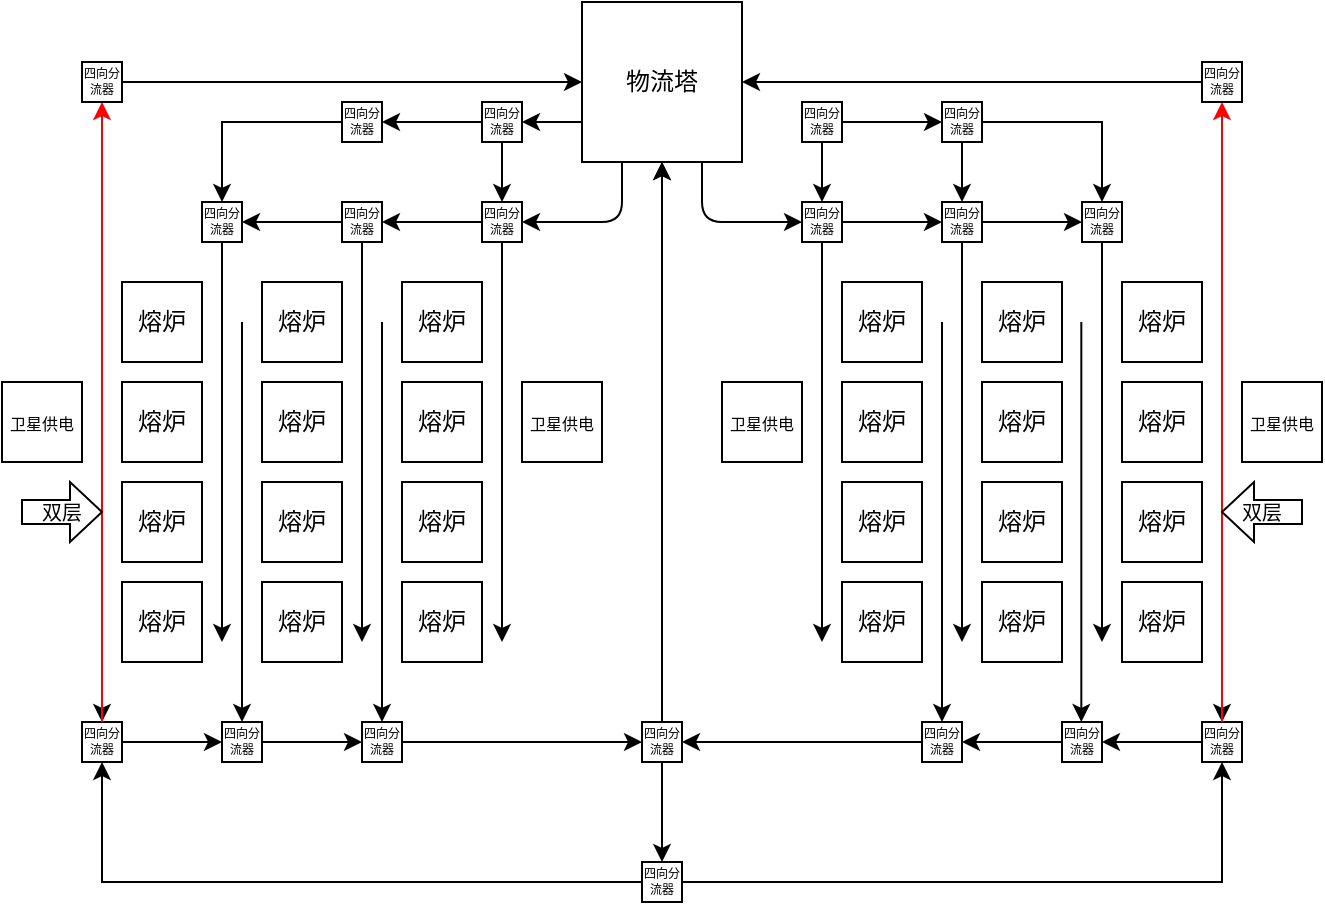 <mxfile version="14.8.4" type="github">
  <diagram id="kgpKYQtTHZ0yAKxKKP6v" name="Page-1">
    <mxGraphModel dx="981" dy="526" grid="1" gridSize="10" guides="1" tooltips="1" connect="1" arrows="1" fold="1" page="1" pageScale="1" pageWidth="850" pageHeight="1100" background="none" math="0" shadow="0">
      <root>
        <mxCell id="0" />
        <mxCell id="1" parent="0" />
        <mxCell id="gTvFCDJHloZVV6W1U-Y1-1" value="物流塔" style="whiteSpace=wrap;html=1;aspect=fixed;" vertex="1" parent="1">
          <mxGeometry x="360" y="240" width="80" height="80" as="geometry" />
        </mxCell>
        <mxCell id="gTvFCDJHloZVV6W1U-Y1-3" value="" style="endArrow=classic;html=1;exitX=0.25;exitY=1;exitDx=0;exitDy=0;" edge="1" parent="1" source="gTvFCDJHloZVV6W1U-Y1-1">
          <mxGeometry width="50" height="50" relative="1" as="geometry">
            <mxPoint x="450" y="440" as="sourcePoint" />
            <mxPoint x="330" y="350.0" as="targetPoint" />
            <Array as="points">
              <mxPoint x="380" y="350" />
            </Array>
          </mxGeometry>
        </mxCell>
        <mxCell id="gTvFCDJHloZVV6W1U-Y1-5" value="" style="endArrow=classic;html=1;exitX=0;exitY=0.75;exitDx=0;exitDy=0;" edge="1" parent="1" source="gTvFCDJHloZVV6W1U-Y1-1">
          <mxGeometry width="50" height="50" relative="1" as="geometry">
            <mxPoint x="440" y="390" as="sourcePoint" />
            <mxPoint x="330" y="300" as="targetPoint" />
          </mxGeometry>
        </mxCell>
        <mxCell id="gTvFCDJHloZVV6W1U-Y1-7" value="" style="endArrow=classic;html=1;entryX=0.5;entryY=0;entryDx=0;entryDy=0;exitX=0.5;exitY=1;exitDx=0;exitDy=0;" edge="1" parent="1">
          <mxGeometry width="50" height="50" relative="1" as="geometry">
            <mxPoint x="320" y="310.0" as="sourcePoint" />
            <mxPoint x="320" y="340.0" as="targetPoint" />
          </mxGeometry>
        </mxCell>
        <mxCell id="gTvFCDJHloZVV6W1U-Y1-26" style="edgeStyle=orthogonalEdgeStyle;rounded=0;orthogonalLoop=1;jettySize=auto;html=1;" edge="1" parent="1" source="gTvFCDJHloZVV6W1U-Y1-14">
          <mxGeometry relative="1" as="geometry">
            <mxPoint x="250" y="560" as="targetPoint" />
          </mxGeometry>
        </mxCell>
        <mxCell id="gTvFCDJHloZVV6W1U-Y1-69" style="edgeStyle=orthogonalEdgeStyle;rounded=0;orthogonalLoop=1;jettySize=auto;html=1;entryX=1;entryY=0.5;entryDx=0;entryDy=0;" edge="1" parent="1" source="gTvFCDJHloZVV6W1U-Y1-14" target="gTvFCDJHloZVV6W1U-Y1-53">
          <mxGeometry relative="1" as="geometry" />
        </mxCell>
        <mxCell id="gTvFCDJHloZVV6W1U-Y1-14" value="&lt;font style=&quot;font-size: 6px&quot;&gt;四向分流器&lt;/font&gt;" style="whiteSpace=wrap;html=1;aspect=fixed;fontSize=4;" vertex="1" parent="1">
          <mxGeometry x="240" y="340" width="20" height="20" as="geometry" />
        </mxCell>
        <mxCell id="gTvFCDJHloZVV6W1U-Y1-21" value="熔炉" style="whiteSpace=wrap;html=1;aspect=fixed;" vertex="1" parent="1">
          <mxGeometry x="270" y="380" width="40" height="40" as="geometry" />
        </mxCell>
        <mxCell id="gTvFCDJHloZVV6W1U-Y1-22" value="" style="endArrow=classic;html=1;" edge="1" parent="1">
          <mxGeometry width="50" height="50" relative="1" as="geometry">
            <mxPoint x="260" y="400" as="sourcePoint" />
            <mxPoint x="260" y="600" as="targetPoint" />
          </mxGeometry>
        </mxCell>
        <mxCell id="gTvFCDJHloZVV6W1U-Y1-27" value="&lt;span&gt;熔炉&lt;/span&gt;" style="whiteSpace=wrap;html=1;aspect=fixed;" vertex="1" parent="1">
          <mxGeometry x="200" y="380" width="40" height="40" as="geometry" />
        </mxCell>
        <mxCell id="gTvFCDJHloZVV6W1U-Y1-28" value="" style="endArrow=classic;html=1;" edge="1" parent="1">
          <mxGeometry width="50" height="50" relative="1" as="geometry">
            <mxPoint x="190" y="400.0" as="sourcePoint" />
            <mxPoint x="190" y="600" as="targetPoint" />
          </mxGeometry>
        </mxCell>
        <mxCell id="gTvFCDJHloZVV6W1U-Y1-33" style="edgeStyle=orthogonalEdgeStyle;rounded=0;orthogonalLoop=1;jettySize=auto;html=1;entryX=1;entryY=0.5;entryDx=0;entryDy=0;" edge="1" parent="1" source="gTvFCDJHloZVV6W1U-Y1-29" target="gTvFCDJHloZVV6W1U-Y1-14">
          <mxGeometry relative="1" as="geometry" />
        </mxCell>
        <mxCell id="gTvFCDJHloZVV6W1U-Y1-34" style="edgeStyle=orthogonalEdgeStyle;rounded=0;orthogonalLoop=1;jettySize=auto;html=1;" edge="1" parent="1" source="gTvFCDJHloZVV6W1U-Y1-29">
          <mxGeometry relative="1" as="geometry">
            <mxPoint x="320" y="560" as="targetPoint" />
          </mxGeometry>
        </mxCell>
        <mxCell id="gTvFCDJHloZVV6W1U-Y1-29" value="&lt;font style=&quot;font-size: 6px&quot;&gt;四向分流器&lt;/font&gt;" style="whiteSpace=wrap;html=1;aspect=fixed;fontSize=4;" vertex="1" parent="1">
          <mxGeometry x="310" y="340" width="20" height="20" as="geometry" />
        </mxCell>
        <mxCell id="gTvFCDJHloZVV6W1U-Y1-70" style="edgeStyle=orthogonalEdgeStyle;rounded=0;orthogonalLoop=1;jettySize=auto;html=1;entryX=0.5;entryY=0;entryDx=0;entryDy=0;" edge="1" parent="1" source="gTvFCDJHloZVV6W1U-Y1-30" target="gTvFCDJHloZVV6W1U-Y1-53">
          <mxGeometry relative="1" as="geometry">
            <mxPoint x="190" y="300" as="targetPoint" />
            <Array as="points">
              <mxPoint x="180" y="300" />
            </Array>
          </mxGeometry>
        </mxCell>
        <mxCell id="gTvFCDJHloZVV6W1U-Y1-30" value="&lt;font style=&quot;font-size: 6px&quot;&gt;四向分流器&lt;/font&gt;" style="whiteSpace=wrap;html=1;aspect=fixed;fontSize=4;" vertex="1" parent="1">
          <mxGeometry x="240" y="290" width="20" height="20" as="geometry" />
        </mxCell>
        <mxCell id="gTvFCDJHloZVV6W1U-Y1-32" style="edgeStyle=orthogonalEdgeStyle;rounded=0;orthogonalLoop=1;jettySize=auto;html=1;" edge="1" parent="1" source="gTvFCDJHloZVV6W1U-Y1-31" target="gTvFCDJHloZVV6W1U-Y1-30">
          <mxGeometry relative="1" as="geometry" />
        </mxCell>
        <mxCell id="gTvFCDJHloZVV6W1U-Y1-31" value="&lt;font style=&quot;font-size: 6px&quot;&gt;四向分流器&lt;/font&gt;" style="whiteSpace=wrap;html=1;aspect=fixed;fontSize=4;" vertex="1" parent="1">
          <mxGeometry x="310" y="290" width="20" height="20" as="geometry" />
        </mxCell>
        <mxCell id="gTvFCDJHloZVV6W1U-Y1-35" value="&lt;span&gt;熔炉&lt;/span&gt;" style="whiteSpace=wrap;html=1;aspect=fixed;" vertex="1" parent="1">
          <mxGeometry x="200" y="430" width="40" height="40" as="geometry" />
        </mxCell>
        <mxCell id="gTvFCDJHloZVV6W1U-Y1-36" value="&lt;span&gt;熔炉&lt;/span&gt;" style="whiteSpace=wrap;html=1;aspect=fixed;" vertex="1" parent="1">
          <mxGeometry x="200" y="480" width="40" height="40" as="geometry" />
        </mxCell>
        <mxCell id="gTvFCDJHloZVV6W1U-Y1-38" value="&lt;span&gt;熔炉&lt;/span&gt;" style="whiteSpace=wrap;html=1;aspect=fixed;" vertex="1" parent="1">
          <mxGeometry x="270" y="430" width="40" height="40" as="geometry" />
        </mxCell>
        <mxCell id="gTvFCDJHloZVV6W1U-Y1-39" value="&lt;span&gt;熔炉&lt;/span&gt;" style="whiteSpace=wrap;html=1;aspect=fixed;" vertex="1" parent="1">
          <mxGeometry x="270" y="480" width="40" height="40" as="geometry" />
        </mxCell>
        <mxCell id="gTvFCDJHloZVV6W1U-Y1-41" value="&lt;font style=&quot;font-size: 8px&quot;&gt;卫星供电&lt;/font&gt;" style="whiteSpace=wrap;html=1;aspect=fixed;" vertex="1" parent="1">
          <mxGeometry x="330" y="430" width="40" height="40" as="geometry" />
        </mxCell>
        <mxCell id="gTvFCDJHloZVV6W1U-Y1-46" style="edgeStyle=orthogonalEdgeStyle;rounded=0;orthogonalLoop=1;jettySize=auto;html=1;entryX=0;entryY=0.5;entryDx=0;entryDy=0;" edge="1" parent="1" source="gTvFCDJHloZVV6W1U-Y1-43" target="gTvFCDJHloZVV6W1U-Y1-47">
          <mxGeometry relative="1" as="geometry">
            <mxPoint x="360" y="610" as="targetPoint" />
          </mxGeometry>
        </mxCell>
        <mxCell id="gTvFCDJHloZVV6W1U-Y1-43" value="&lt;font style=&quot;font-size: 6px&quot;&gt;四向分流器&lt;/font&gt;" style="whiteSpace=wrap;html=1;aspect=fixed;fontSize=4;" vertex="1" parent="1">
          <mxGeometry x="250" y="600" width="20" height="20" as="geometry" />
        </mxCell>
        <mxCell id="gTvFCDJHloZVV6W1U-Y1-45" style="edgeStyle=orthogonalEdgeStyle;rounded=0;orthogonalLoop=1;jettySize=auto;html=1;entryX=0;entryY=0.5;entryDx=0;entryDy=0;" edge="1" parent="1" source="gTvFCDJHloZVV6W1U-Y1-44" target="gTvFCDJHloZVV6W1U-Y1-43">
          <mxGeometry relative="1" as="geometry" />
        </mxCell>
        <mxCell id="gTvFCDJHloZVV6W1U-Y1-44" value="&lt;font style=&quot;font-size: 6px&quot;&gt;四向分流器&lt;/font&gt;" style="whiteSpace=wrap;html=1;aspect=fixed;fontSize=4;" vertex="1" parent="1">
          <mxGeometry x="180" y="600" width="20" height="20" as="geometry" />
        </mxCell>
        <mxCell id="gTvFCDJHloZVV6W1U-Y1-48" style="edgeStyle=orthogonalEdgeStyle;rounded=0;orthogonalLoop=1;jettySize=auto;html=1;entryX=0.5;entryY=1;entryDx=0;entryDy=0;" edge="1" parent="1" source="gTvFCDJHloZVV6W1U-Y1-47" target="gTvFCDJHloZVV6W1U-Y1-1">
          <mxGeometry relative="1" as="geometry" />
        </mxCell>
        <mxCell id="gTvFCDJHloZVV6W1U-Y1-73" style="edgeStyle=orthogonalEdgeStyle;rounded=0;orthogonalLoop=1;jettySize=auto;html=1;entryX=0.5;entryY=0;entryDx=0;entryDy=0;" edge="1" parent="1" source="gTvFCDJHloZVV6W1U-Y1-47" target="gTvFCDJHloZVV6W1U-Y1-65">
          <mxGeometry relative="1" as="geometry" />
        </mxCell>
        <mxCell id="gTvFCDJHloZVV6W1U-Y1-47" value="&lt;font style=&quot;font-size: 6px&quot;&gt;四向分流器&lt;/font&gt;" style="whiteSpace=wrap;html=1;aspect=fixed;fontSize=4;" vertex="1" parent="1">
          <mxGeometry x="390" y="600" width="20" height="20" as="geometry" />
        </mxCell>
        <mxCell id="gTvFCDJHloZVV6W1U-Y1-49" value="" style="endArrow=classic;html=1;entryX=0.5;entryY=1;entryDx=0;entryDy=0;" edge="1" parent="1">
          <mxGeometry width="50" height="50" relative="1" as="geometry">
            <mxPoint x="400" y="480.0" as="sourcePoint" />
            <mxPoint x="400" y="320.0" as="targetPoint" />
            <Array as="points" />
          </mxGeometry>
        </mxCell>
        <mxCell id="gTvFCDJHloZVV6W1U-Y1-50" value="&lt;span&gt;熔炉&lt;/span&gt;" style="whiteSpace=wrap;html=1;aspect=fixed;" vertex="1" parent="1">
          <mxGeometry x="200" y="530" width="40" height="40" as="geometry" />
        </mxCell>
        <mxCell id="gTvFCDJHloZVV6W1U-Y1-51" value="&lt;span&gt;熔炉&lt;/span&gt;" style="whiteSpace=wrap;html=1;aspect=fixed;" vertex="1" parent="1">
          <mxGeometry x="270" y="530" width="40" height="40" as="geometry" />
        </mxCell>
        <mxCell id="gTvFCDJHloZVV6W1U-Y1-55" style="edgeStyle=orthogonalEdgeStyle;rounded=0;orthogonalLoop=1;jettySize=auto;html=1;" edge="1" parent="1" source="gTvFCDJHloZVV6W1U-Y1-53">
          <mxGeometry relative="1" as="geometry">
            <mxPoint x="180" y="560" as="targetPoint" />
          </mxGeometry>
        </mxCell>
        <mxCell id="gTvFCDJHloZVV6W1U-Y1-53" value="&lt;font style=&quot;font-size: 6px&quot;&gt;四向分流器&lt;/font&gt;" style="whiteSpace=wrap;html=1;aspect=fixed;fontSize=4;" vertex="1" parent="1">
          <mxGeometry x="170" y="340" width="20" height="20" as="geometry" />
        </mxCell>
        <mxCell id="gTvFCDJHloZVV6W1U-Y1-56" value="&lt;span&gt;熔炉&lt;/span&gt;" style="whiteSpace=wrap;html=1;aspect=fixed;" vertex="1" parent="1">
          <mxGeometry x="130" y="380" width="40" height="40" as="geometry" />
        </mxCell>
        <mxCell id="gTvFCDJHloZVV6W1U-Y1-57" value="&lt;span&gt;熔炉&lt;/span&gt;" style="whiteSpace=wrap;html=1;aspect=fixed;" vertex="1" parent="1">
          <mxGeometry x="130" y="430" width="40" height="40" as="geometry" />
        </mxCell>
        <mxCell id="gTvFCDJHloZVV6W1U-Y1-58" value="&lt;span&gt;熔炉&lt;/span&gt;" style="whiteSpace=wrap;html=1;aspect=fixed;" vertex="1" parent="1">
          <mxGeometry x="130" y="480" width="40" height="40" as="geometry" />
        </mxCell>
        <mxCell id="gTvFCDJHloZVV6W1U-Y1-59" value="&lt;span&gt;熔炉&lt;/span&gt;" style="whiteSpace=wrap;html=1;aspect=fixed;" vertex="1" parent="1">
          <mxGeometry x="130" y="530" width="40" height="40" as="geometry" />
        </mxCell>
        <mxCell id="gTvFCDJHloZVV6W1U-Y1-60" value="" style="endArrow=classic;html=1;" edge="1" parent="1">
          <mxGeometry width="50" height="50" relative="1" as="geometry">
            <mxPoint x="120" y="400" as="sourcePoint" />
            <mxPoint x="120" y="600" as="targetPoint" />
          </mxGeometry>
        </mxCell>
        <mxCell id="gTvFCDJHloZVV6W1U-Y1-63" style="edgeStyle=orthogonalEdgeStyle;rounded=0;orthogonalLoop=1;jettySize=auto;html=1;entryX=0;entryY=0.5;entryDx=0;entryDy=0;" edge="1" parent="1" source="gTvFCDJHloZVV6W1U-Y1-61" target="gTvFCDJHloZVV6W1U-Y1-44">
          <mxGeometry relative="1" as="geometry" />
        </mxCell>
        <mxCell id="gTvFCDJHloZVV6W1U-Y1-61" value="&lt;font style=&quot;font-size: 6px&quot;&gt;四向分流器&lt;/font&gt;" style="whiteSpace=wrap;html=1;aspect=fixed;fontSize=4;" vertex="1" parent="1">
          <mxGeometry x="110" y="600" width="20" height="20" as="geometry" />
        </mxCell>
        <mxCell id="gTvFCDJHloZVV6W1U-Y1-66" style="edgeStyle=orthogonalEdgeStyle;rounded=0;orthogonalLoop=1;jettySize=auto;html=1;entryX=0.5;entryY=1;entryDx=0;entryDy=0;" edge="1" parent="1" source="gTvFCDJHloZVV6W1U-Y1-65" target="gTvFCDJHloZVV6W1U-Y1-61">
          <mxGeometry relative="1" as="geometry">
            <mxPoint x="120" y="650" as="targetPoint" />
          </mxGeometry>
        </mxCell>
        <mxCell id="gTvFCDJHloZVV6W1U-Y1-158" style="edgeStyle=orthogonalEdgeStyle;rounded=0;orthogonalLoop=1;jettySize=auto;html=1;strokeColor=#000000;entryX=0.5;entryY=1;entryDx=0;entryDy=0;" edge="1" parent="1" source="gTvFCDJHloZVV6W1U-Y1-65" target="gTvFCDJHloZVV6W1U-Y1-147">
          <mxGeometry relative="1" as="geometry">
            <mxPoint x="720" y="680" as="targetPoint" />
            <Array as="points">
              <mxPoint x="680" y="680" />
            </Array>
          </mxGeometry>
        </mxCell>
        <mxCell id="gTvFCDJHloZVV6W1U-Y1-65" value="&lt;font style=&quot;font-size: 6px&quot;&gt;四向分流器&lt;/font&gt;" style="whiteSpace=wrap;html=1;aspect=fixed;fontSize=4;" vertex="1" parent="1">
          <mxGeometry x="390" y="670" width="20" height="20" as="geometry" />
        </mxCell>
        <mxCell id="gTvFCDJHloZVV6W1U-Y1-67" value="" style="endArrow=classic;html=1;entryX=0.5;entryY=1;entryDx=0;entryDy=0;strokeColor=#FF0000;" edge="1" parent="1" target="gTvFCDJHloZVV6W1U-Y1-72">
          <mxGeometry width="50" height="50" relative="1" as="geometry">
            <mxPoint x="120" y="600" as="sourcePoint" />
            <mxPoint x="120" y="400" as="targetPoint" />
          </mxGeometry>
        </mxCell>
        <mxCell id="gTvFCDJHloZVV6W1U-Y1-68" value="&lt;font style=&quot;font-size: 10px&quot;&gt;双层&lt;/font&gt;" style="shape=singleArrow;whiteSpace=wrap;html=1;arrowWidth=0.4;arrowSize=0.4;" vertex="1" parent="1">
          <mxGeometry x="80" y="480" width="40" height="30" as="geometry" />
        </mxCell>
        <mxCell id="gTvFCDJHloZVV6W1U-Y1-75" style="edgeStyle=orthogonalEdgeStyle;rounded=0;orthogonalLoop=1;jettySize=auto;html=1;entryX=0;entryY=0.5;entryDx=0;entryDy=0;" edge="1" parent="1" source="gTvFCDJHloZVV6W1U-Y1-72" target="gTvFCDJHloZVV6W1U-Y1-1">
          <mxGeometry relative="1" as="geometry" />
        </mxCell>
        <mxCell id="gTvFCDJHloZVV6W1U-Y1-72" value="&lt;font style=&quot;font-size: 6px&quot;&gt;四向分流器&lt;/font&gt;" style="whiteSpace=wrap;html=1;aspect=fixed;fontSize=4;" vertex="1" parent="1">
          <mxGeometry x="110" y="270" width="20" height="20" as="geometry" />
        </mxCell>
        <mxCell id="gTvFCDJHloZVV6W1U-Y1-74" value="&lt;font style=&quot;font-size: 8px&quot;&gt;卫星供电&lt;/font&gt;" style="whiteSpace=wrap;html=1;aspect=fixed;" vertex="1" parent="1">
          <mxGeometry x="70" y="430" width="40" height="40" as="geometry" />
        </mxCell>
        <mxCell id="gTvFCDJHloZVV6W1U-Y1-165" style="edgeStyle=orthogonalEdgeStyle;rounded=0;orthogonalLoop=1;jettySize=auto;html=1;entryX=0;entryY=0.5;entryDx=0;entryDy=0;strokeColor=#000000;" edge="1" parent="1" source="gTvFCDJHloZVV6W1U-Y1-125" target="gTvFCDJHloZVV6W1U-Y1-127">
          <mxGeometry relative="1" as="geometry" />
        </mxCell>
        <mxCell id="gTvFCDJHloZVV6W1U-Y1-167" style="edgeStyle=orthogonalEdgeStyle;rounded=0;orthogonalLoop=1;jettySize=auto;html=1;strokeColor=#000000;" edge="1" parent="1" source="gTvFCDJHloZVV6W1U-Y1-125" target="gTvFCDJHloZVV6W1U-Y1-126">
          <mxGeometry relative="1" as="geometry" />
        </mxCell>
        <mxCell id="gTvFCDJHloZVV6W1U-Y1-125" value="&lt;font style=&quot;font-size: 6px&quot;&gt;四向分流器&lt;/font&gt;" style="whiteSpace=wrap;html=1;aspect=fixed;fontSize=4;" vertex="1" parent="1">
          <mxGeometry x="470" y="290" width="20" height="20" as="geometry" />
        </mxCell>
        <mxCell id="gTvFCDJHloZVV6W1U-Y1-132" style="edgeStyle=orthogonalEdgeStyle;rounded=0;orthogonalLoop=1;jettySize=auto;html=1;strokeColor=#000000;" edge="1" parent="1" source="gTvFCDJHloZVV6W1U-Y1-126">
          <mxGeometry relative="1" as="geometry">
            <mxPoint x="480" y="560" as="targetPoint" />
          </mxGeometry>
        </mxCell>
        <mxCell id="gTvFCDJHloZVV6W1U-Y1-168" style="edgeStyle=orthogonalEdgeStyle;rounded=0;orthogonalLoop=1;jettySize=auto;html=1;strokeColor=#000000;" edge="1" parent="1" source="gTvFCDJHloZVV6W1U-Y1-126" target="gTvFCDJHloZVV6W1U-Y1-128">
          <mxGeometry relative="1" as="geometry" />
        </mxCell>
        <mxCell id="gTvFCDJHloZVV6W1U-Y1-126" value="&lt;font style=&quot;font-size: 6px&quot;&gt;四向分流器&lt;/font&gt;" style="whiteSpace=wrap;html=1;aspect=fixed;fontSize=4;" vertex="1" parent="1">
          <mxGeometry x="470" y="340" width="20" height="20" as="geometry" />
        </mxCell>
        <mxCell id="gTvFCDJHloZVV6W1U-Y1-166" style="edgeStyle=orthogonalEdgeStyle;rounded=0;orthogonalLoop=1;jettySize=auto;html=1;entryX=0.5;entryY=0;entryDx=0;entryDy=0;strokeColor=#000000;" edge="1" parent="1" source="gTvFCDJHloZVV6W1U-Y1-127" target="gTvFCDJHloZVV6W1U-Y1-128">
          <mxGeometry relative="1" as="geometry" />
        </mxCell>
        <mxCell id="gTvFCDJHloZVV6W1U-Y1-170" style="edgeStyle=orthogonalEdgeStyle;rounded=0;orthogonalLoop=1;jettySize=auto;html=1;entryX=0.5;entryY=0;entryDx=0;entryDy=0;strokeColor=#000000;" edge="1" parent="1" source="gTvFCDJHloZVV6W1U-Y1-127" target="gTvFCDJHloZVV6W1U-Y1-130">
          <mxGeometry relative="1" as="geometry" />
        </mxCell>
        <mxCell id="gTvFCDJHloZVV6W1U-Y1-127" value="&lt;font style=&quot;font-size: 6px&quot;&gt;四向分流器&lt;/font&gt;" style="whiteSpace=wrap;html=1;aspect=fixed;fontSize=4;" vertex="1" parent="1">
          <mxGeometry x="540" y="290" width="20" height="20" as="geometry" />
        </mxCell>
        <mxCell id="gTvFCDJHloZVV6W1U-Y1-151" style="edgeStyle=orthogonalEdgeStyle;rounded=0;orthogonalLoop=1;jettySize=auto;html=1;strokeColor=#000000;" edge="1" parent="1" source="gTvFCDJHloZVV6W1U-Y1-128">
          <mxGeometry relative="1" as="geometry">
            <mxPoint x="550" y="560" as="targetPoint" />
          </mxGeometry>
        </mxCell>
        <mxCell id="gTvFCDJHloZVV6W1U-Y1-169" style="edgeStyle=orthogonalEdgeStyle;rounded=0;orthogonalLoop=1;jettySize=auto;html=1;strokeColor=#000000;" edge="1" parent="1" source="gTvFCDJHloZVV6W1U-Y1-128" target="gTvFCDJHloZVV6W1U-Y1-130">
          <mxGeometry relative="1" as="geometry" />
        </mxCell>
        <mxCell id="gTvFCDJHloZVV6W1U-Y1-128" value="&lt;font style=&quot;font-size: 6px&quot;&gt;四向分流器&lt;/font&gt;" style="whiteSpace=wrap;html=1;aspect=fixed;fontSize=4;" vertex="1" parent="1">
          <mxGeometry x="540" y="340" width="20" height="20" as="geometry" />
        </mxCell>
        <mxCell id="gTvFCDJHloZVV6W1U-Y1-150" style="edgeStyle=orthogonalEdgeStyle;rounded=0;orthogonalLoop=1;jettySize=auto;html=1;strokeColor=#000000;" edge="1" parent="1" source="gTvFCDJHloZVV6W1U-Y1-130">
          <mxGeometry relative="1" as="geometry">
            <mxPoint x="620" y="560" as="targetPoint" />
          </mxGeometry>
        </mxCell>
        <mxCell id="gTvFCDJHloZVV6W1U-Y1-130" value="&lt;font style=&quot;font-size: 6px&quot;&gt;四向分流器&lt;/font&gt;" style="whiteSpace=wrap;html=1;aspect=fixed;fontSize=4;" vertex="1" parent="1">
          <mxGeometry x="610" y="340" width="20" height="20" as="geometry" />
        </mxCell>
        <mxCell id="gTvFCDJHloZVV6W1U-Y1-131" value="熔炉" style="whiteSpace=wrap;html=1;aspect=fixed;" vertex="1" parent="1">
          <mxGeometry x="490" y="380" width="40" height="40" as="geometry" />
        </mxCell>
        <mxCell id="gTvFCDJHloZVV6W1U-Y1-133" value="熔炉" style="whiteSpace=wrap;html=1;aspect=fixed;" vertex="1" parent="1">
          <mxGeometry x="560" y="380" width="40" height="40" as="geometry" />
        </mxCell>
        <mxCell id="gTvFCDJHloZVV6W1U-Y1-134" value="" style="endArrow=classic;html=1;" edge="1" parent="1">
          <mxGeometry width="50" height="50" relative="1" as="geometry">
            <mxPoint x="540" y="400.0" as="sourcePoint" />
            <mxPoint x="540" y="600" as="targetPoint" />
          </mxGeometry>
        </mxCell>
        <mxCell id="gTvFCDJHloZVV6W1U-Y1-136" value="&lt;font style=&quot;font-size: 8px&quot;&gt;卫星供电&lt;/font&gt;" style="whiteSpace=wrap;html=1;aspect=fixed;" vertex="1" parent="1">
          <mxGeometry x="430" y="430" width="40" height="40" as="geometry" />
        </mxCell>
        <mxCell id="gTvFCDJHloZVV6W1U-Y1-138" value="熔炉" style="whiteSpace=wrap;html=1;aspect=fixed;" vertex="1" parent="1">
          <mxGeometry x="490" y="430" width="40" height="40" as="geometry" />
        </mxCell>
        <mxCell id="gTvFCDJHloZVV6W1U-Y1-139" value="熔炉" style="whiteSpace=wrap;html=1;aspect=fixed;" vertex="1" parent="1">
          <mxGeometry x="490" y="480" width="40" height="40" as="geometry" />
        </mxCell>
        <mxCell id="gTvFCDJHloZVV6W1U-Y1-140" value="熔炉" style="whiteSpace=wrap;html=1;aspect=fixed;" vertex="1" parent="1">
          <mxGeometry x="490" y="530" width="40" height="40" as="geometry" />
        </mxCell>
        <mxCell id="gTvFCDJHloZVV6W1U-Y1-141" value="熔炉" style="whiteSpace=wrap;html=1;aspect=fixed;" vertex="1" parent="1">
          <mxGeometry x="560" y="430" width="40" height="40" as="geometry" />
        </mxCell>
        <mxCell id="gTvFCDJHloZVV6W1U-Y1-142" value="熔炉" style="whiteSpace=wrap;html=1;aspect=fixed;" vertex="1" parent="1">
          <mxGeometry x="560" y="480" width="40" height="40" as="geometry" />
        </mxCell>
        <mxCell id="gTvFCDJHloZVV6W1U-Y1-143" value="熔炉" style="whiteSpace=wrap;html=1;aspect=fixed;" vertex="1" parent="1">
          <mxGeometry x="560" y="530" width="40" height="40" as="geometry" />
        </mxCell>
        <mxCell id="gTvFCDJHloZVV6W1U-Y1-155" style="edgeStyle=orthogonalEdgeStyle;rounded=0;orthogonalLoop=1;jettySize=auto;html=1;entryX=1;entryY=0.5;entryDx=0;entryDy=0;strokeColor=#000000;" edge="1" parent="1" source="gTvFCDJHloZVV6W1U-Y1-144" target="gTvFCDJHloZVV6W1U-Y1-47">
          <mxGeometry relative="1" as="geometry" />
        </mxCell>
        <mxCell id="gTvFCDJHloZVV6W1U-Y1-144" value="&lt;font style=&quot;font-size: 6px&quot;&gt;四向分流器&lt;/font&gt;" style="whiteSpace=wrap;html=1;aspect=fixed;fontSize=4;" vertex="1" parent="1">
          <mxGeometry x="530" y="600" width="20" height="20" as="geometry" />
        </mxCell>
        <mxCell id="gTvFCDJHloZVV6W1U-Y1-156" style="edgeStyle=orthogonalEdgeStyle;rounded=0;orthogonalLoop=1;jettySize=auto;html=1;entryX=1;entryY=0.5;entryDx=0;entryDy=0;strokeColor=#000000;" edge="1" parent="1" source="gTvFCDJHloZVV6W1U-Y1-145" target="gTvFCDJHloZVV6W1U-Y1-144">
          <mxGeometry relative="1" as="geometry" />
        </mxCell>
        <mxCell id="gTvFCDJHloZVV6W1U-Y1-145" value="&lt;font style=&quot;font-size: 6px&quot;&gt;四向分流器&lt;/font&gt;" style="whiteSpace=wrap;html=1;aspect=fixed;fontSize=4;" vertex="1" parent="1">
          <mxGeometry x="600" y="600" width="20" height="20" as="geometry" />
        </mxCell>
        <mxCell id="gTvFCDJHloZVV6W1U-Y1-146" value="" style="endArrow=classic;html=1;" edge="1" parent="1">
          <mxGeometry width="50" height="50" relative="1" as="geometry">
            <mxPoint x="609.66" y="400.0" as="sourcePoint" />
            <mxPoint x="609.66" y="600" as="targetPoint" />
          </mxGeometry>
        </mxCell>
        <mxCell id="gTvFCDJHloZVV6W1U-Y1-157" style="edgeStyle=orthogonalEdgeStyle;rounded=0;orthogonalLoop=1;jettySize=auto;html=1;entryX=1;entryY=0.5;entryDx=0;entryDy=0;strokeColor=#000000;" edge="1" parent="1" source="gTvFCDJHloZVV6W1U-Y1-147" target="gTvFCDJHloZVV6W1U-Y1-145">
          <mxGeometry relative="1" as="geometry" />
        </mxCell>
        <mxCell id="gTvFCDJHloZVV6W1U-Y1-147" value="&lt;font style=&quot;font-size: 6px&quot;&gt;四向分流器&lt;/font&gt;" style="whiteSpace=wrap;html=1;aspect=fixed;fontSize=4;" vertex="1" parent="1">
          <mxGeometry x="670" y="600" width="20" height="20" as="geometry" />
        </mxCell>
        <mxCell id="gTvFCDJHloZVV6W1U-Y1-148" value="" style="endArrow=classic;html=1;" edge="1" parent="1">
          <mxGeometry width="50" height="50" relative="1" as="geometry">
            <mxPoint x="680.0" y="400.0" as="sourcePoint" />
            <mxPoint x="680.0" y="600" as="targetPoint" />
          </mxGeometry>
        </mxCell>
        <mxCell id="gTvFCDJHloZVV6W1U-Y1-149" value="熔炉" style="whiteSpace=wrap;html=1;aspect=fixed;" vertex="1" parent="1">
          <mxGeometry x="630" y="380" width="40" height="40" as="geometry" />
        </mxCell>
        <mxCell id="gTvFCDJHloZVV6W1U-Y1-152" value="熔炉" style="whiteSpace=wrap;html=1;aspect=fixed;" vertex="1" parent="1">
          <mxGeometry x="630" y="430" width="40" height="40" as="geometry" />
        </mxCell>
        <mxCell id="gTvFCDJHloZVV6W1U-Y1-153" value="熔炉" style="whiteSpace=wrap;html=1;aspect=fixed;" vertex="1" parent="1">
          <mxGeometry x="630" y="480" width="40" height="40" as="geometry" />
        </mxCell>
        <mxCell id="gTvFCDJHloZVV6W1U-Y1-154" value="熔炉" style="whiteSpace=wrap;html=1;aspect=fixed;" vertex="1" parent="1">
          <mxGeometry x="630" y="530" width="40" height="40" as="geometry" />
        </mxCell>
        <mxCell id="gTvFCDJHloZVV6W1U-Y1-159" value="" style="endArrow=classic;html=1;strokeColor=#000000;exitX=0.75;exitY=1;exitDx=0;exitDy=0;entryX=0;entryY=0.5;entryDx=0;entryDy=0;" edge="1" parent="1" source="gTvFCDJHloZVV6W1U-Y1-1" target="gTvFCDJHloZVV6W1U-Y1-126">
          <mxGeometry width="50" height="50" relative="1" as="geometry">
            <mxPoint x="550" y="480" as="sourcePoint" />
            <mxPoint x="420" y="350" as="targetPoint" />
            <Array as="points">
              <mxPoint x="420" y="350" />
            </Array>
          </mxGeometry>
        </mxCell>
        <mxCell id="gTvFCDJHloZVV6W1U-Y1-164" style="edgeStyle=orthogonalEdgeStyle;rounded=0;orthogonalLoop=1;jettySize=auto;html=1;entryX=1;entryY=0.5;entryDx=0;entryDy=0;strokeColor=#000000;" edge="1" parent="1" source="gTvFCDJHloZVV6W1U-Y1-160" target="gTvFCDJHloZVV6W1U-Y1-1">
          <mxGeometry relative="1" as="geometry" />
        </mxCell>
        <mxCell id="gTvFCDJHloZVV6W1U-Y1-160" value="&lt;font style=&quot;font-size: 6px&quot;&gt;四向分流器&lt;/font&gt;" style="whiteSpace=wrap;html=1;aspect=fixed;fontSize=4;" vertex="1" parent="1">
          <mxGeometry x="670" y="270" width="20" height="20" as="geometry" />
        </mxCell>
        <mxCell id="gTvFCDJHloZVV6W1U-Y1-161" style="edgeStyle=orthogonalEdgeStyle;rounded=0;orthogonalLoop=1;jettySize=auto;html=1;entryX=0.5;entryY=1;entryDx=0;entryDy=0;strokeColor=#FF0000;" edge="1" parent="1" source="gTvFCDJHloZVV6W1U-Y1-147" target="gTvFCDJHloZVV6W1U-Y1-160">
          <mxGeometry relative="1" as="geometry">
            <Array as="points">
              <mxPoint x="680" y="290" />
            </Array>
          </mxGeometry>
        </mxCell>
        <mxCell id="gTvFCDJHloZVV6W1U-Y1-162" value="&lt;font style=&quot;font-size: 10px&quot;&gt;双层&lt;/font&gt;" style="shape=singleArrow;whiteSpace=wrap;html=1;arrowWidth=0.4;arrowSize=0.4;direction=west;" vertex="1" parent="1">
          <mxGeometry x="680" y="480" width="40" height="30" as="geometry" />
        </mxCell>
        <mxCell id="gTvFCDJHloZVV6W1U-Y1-163" value="&lt;font style=&quot;font-size: 8px&quot;&gt;卫星供电&lt;/font&gt;" style="whiteSpace=wrap;html=1;aspect=fixed;" vertex="1" parent="1">
          <mxGeometry x="690" y="430" width="40" height="40" as="geometry" />
        </mxCell>
      </root>
    </mxGraphModel>
  </diagram>
</mxfile>
